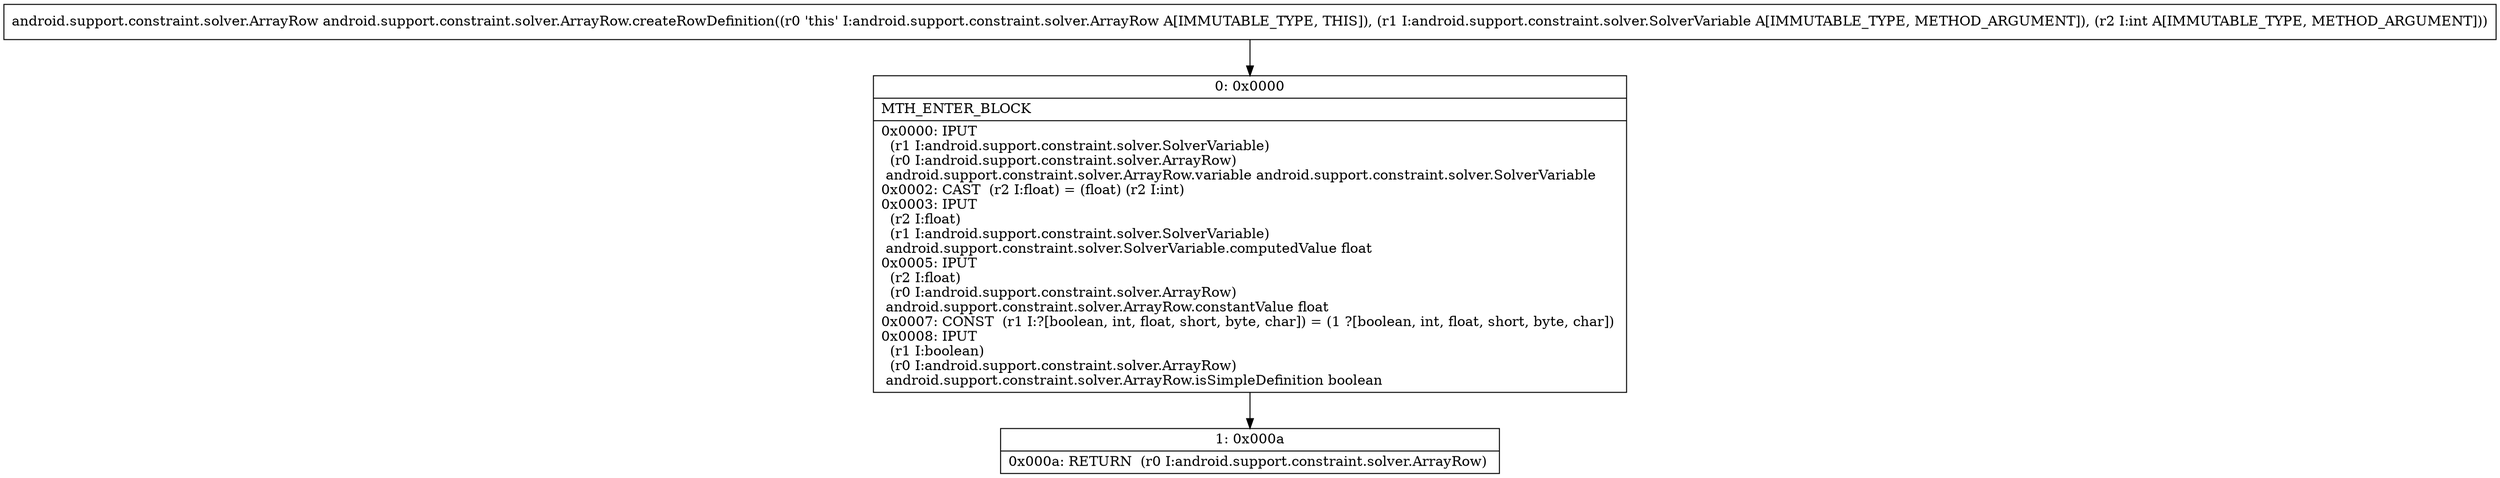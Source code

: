 digraph "CFG forandroid.support.constraint.solver.ArrayRow.createRowDefinition(Landroid\/support\/constraint\/solver\/SolverVariable;I)Landroid\/support\/constraint\/solver\/ArrayRow;" {
Node_0 [shape=record,label="{0\:\ 0x0000|MTH_ENTER_BLOCK\l|0x0000: IPUT  \l  (r1 I:android.support.constraint.solver.SolverVariable)\l  (r0 I:android.support.constraint.solver.ArrayRow)\l android.support.constraint.solver.ArrayRow.variable android.support.constraint.solver.SolverVariable \l0x0002: CAST  (r2 I:float) = (float) (r2 I:int) \l0x0003: IPUT  \l  (r2 I:float)\l  (r1 I:android.support.constraint.solver.SolverVariable)\l android.support.constraint.solver.SolverVariable.computedValue float \l0x0005: IPUT  \l  (r2 I:float)\l  (r0 I:android.support.constraint.solver.ArrayRow)\l android.support.constraint.solver.ArrayRow.constantValue float \l0x0007: CONST  (r1 I:?[boolean, int, float, short, byte, char]) = (1 ?[boolean, int, float, short, byte, char]) \l0x0008: IPUT  \l  (r1 I:boolean)\l  (r0 I:android.support.constraint.solver.ArrayRow)\l android.support.constraint.solver.ArrayRow.isSimpleDefinition boolean \l}"];
Node_1 [shape=record,label="{1\:\ 0x000a|0x000a: RETURN  (r0 I:android.support.constraint.solver.ArrayRow) \l}"];
MethodNode[shape=record,label="{android.support.constraint.solver.ArrayRow android.support.constraint.solver.ArrayRow.createRowDefinition((r0 'this' I:android.support.constraint.solver.ArrayRow A[IMMUTABLE_TYPE, THIS]), (r1 I:android.support.constraint.solver.SolverVariable A[IMMUTABLE_TYPE, METHOD_ARGUMENT]), (r2 I:int A[IMMUTABLE_TYPE, METHOD_ARGUMENT])) }"];
MethodNode -> Node_0;
Node_0 -> Node_1;
}

